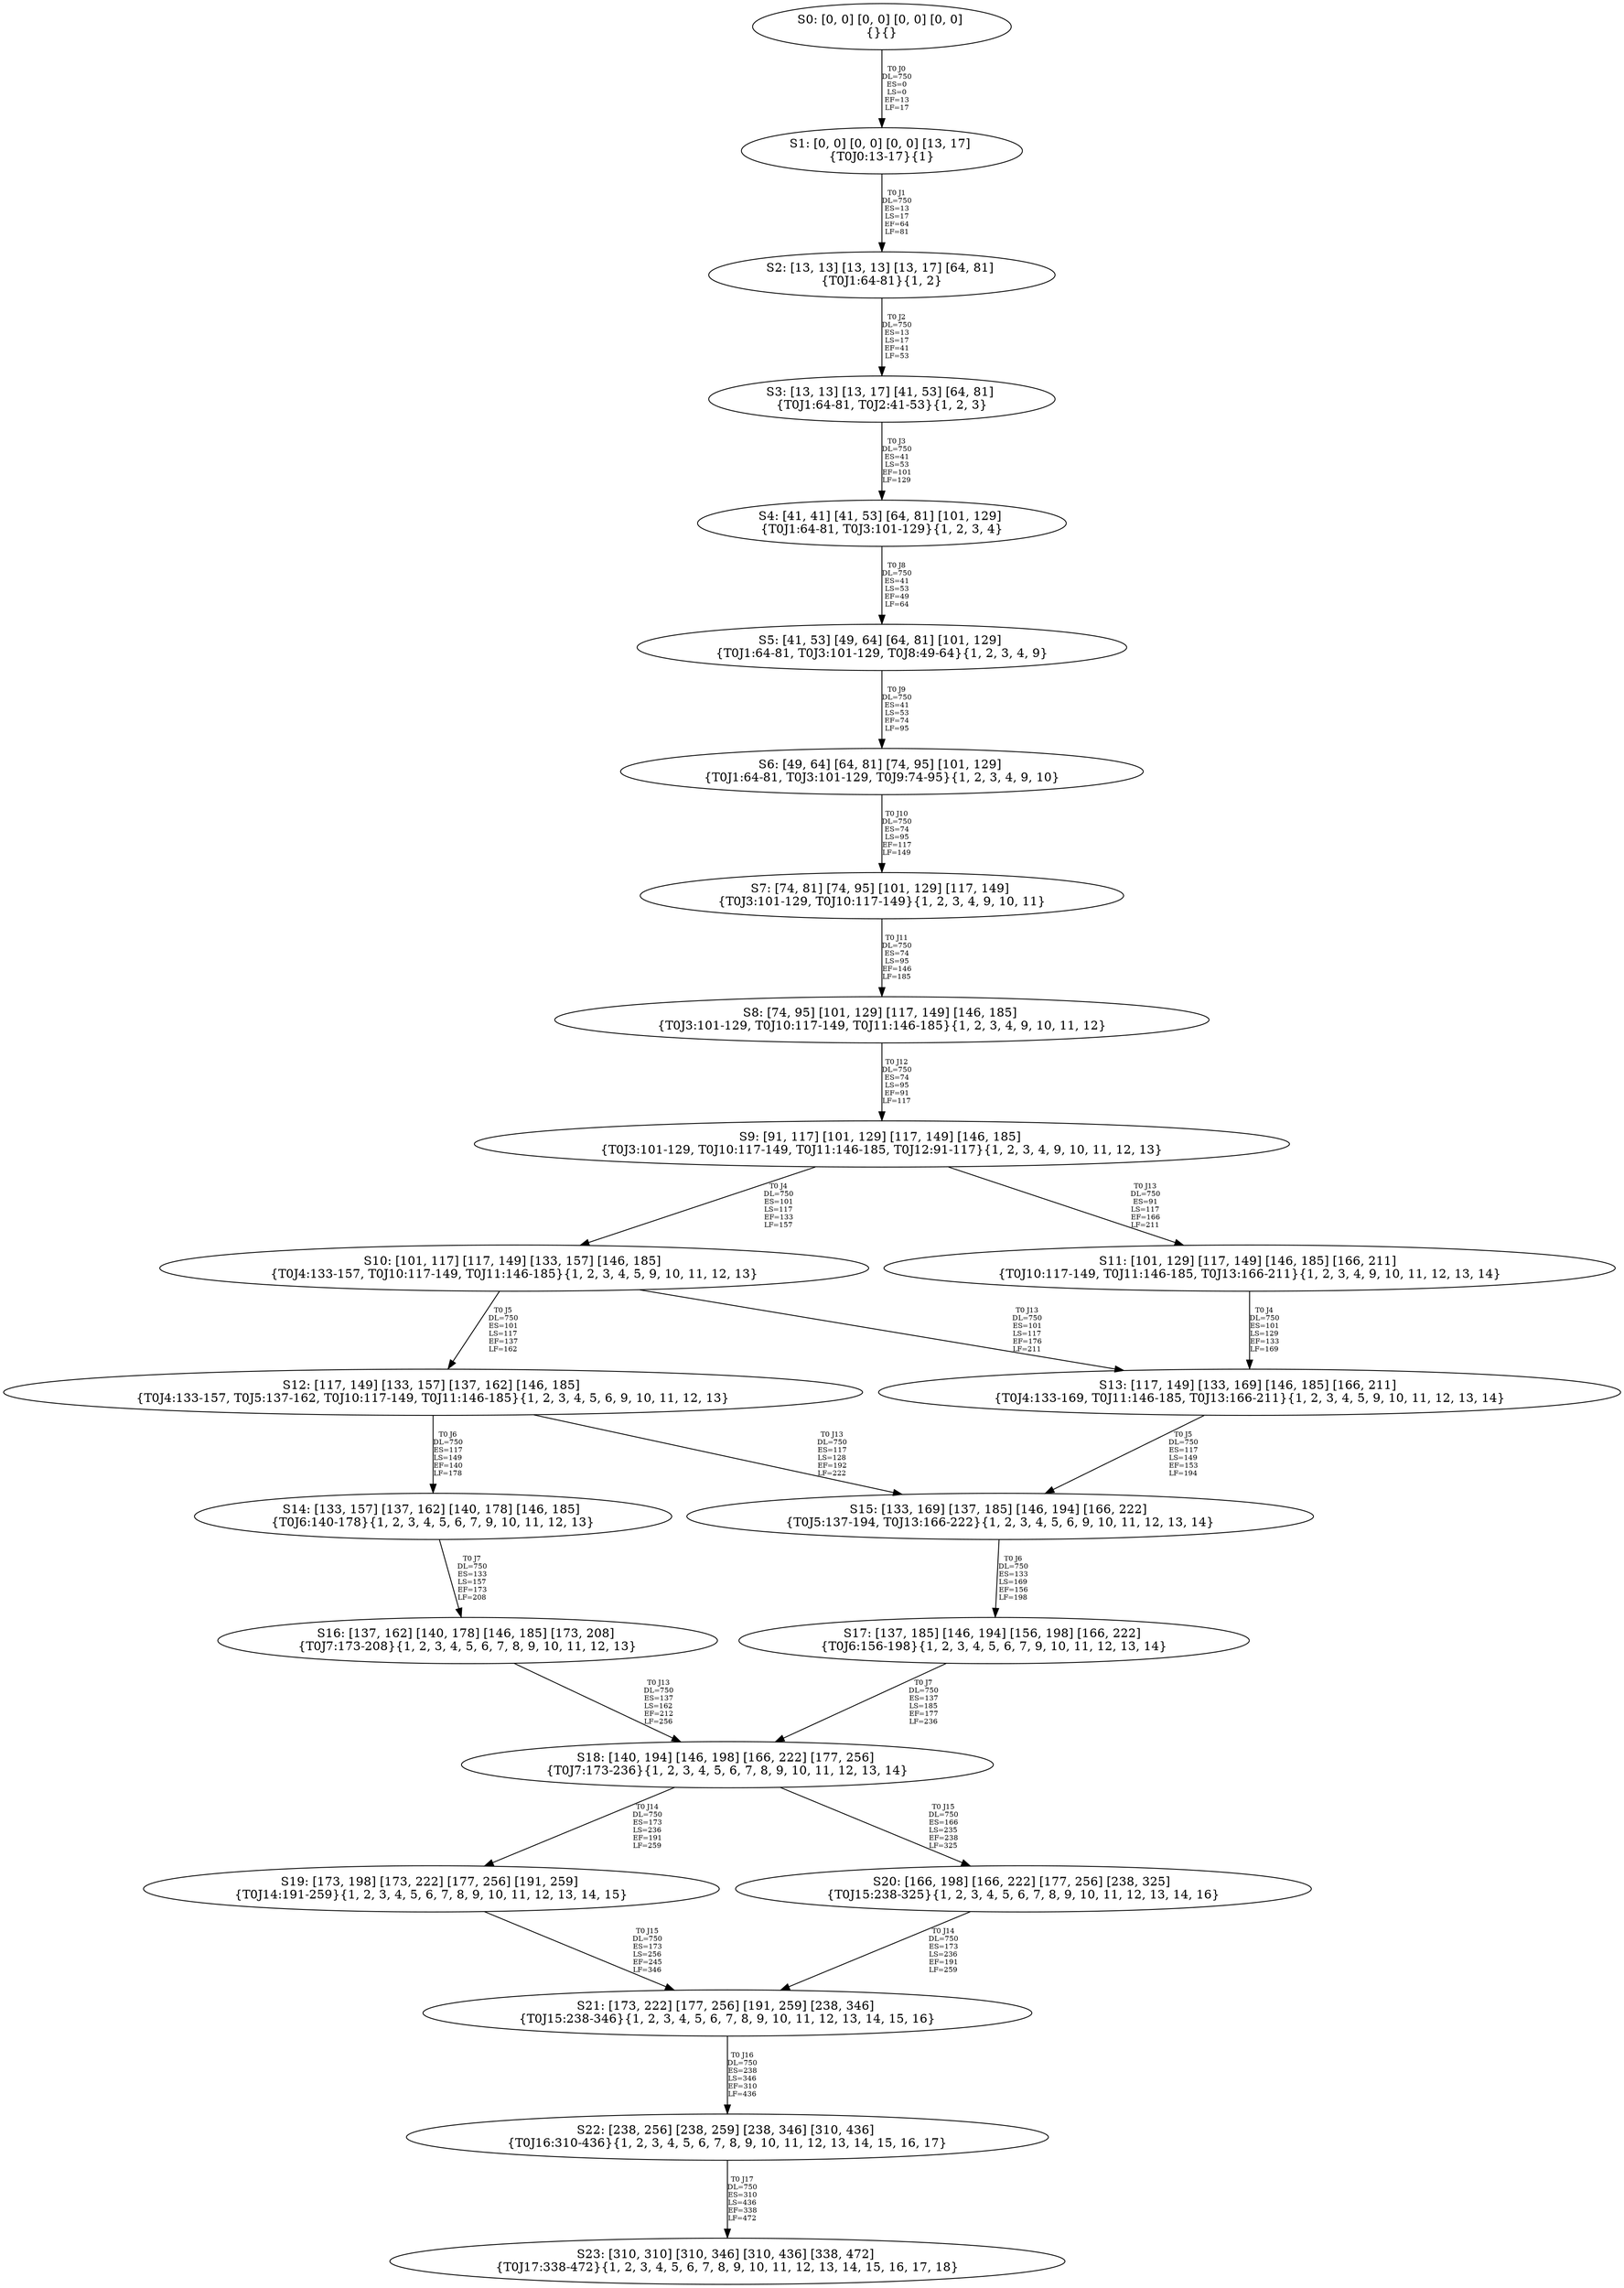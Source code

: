 digraph {
	S0[label="S0: [0, 0] [0, 0] [0, 0] [0, 0] \n{}{}"];
	S1[label="S1: [0, 0] [0, 0] [0, 0] [13, 17] \n{T0J0:13-17}{1}"];
	S2[label="S2: [13, 13] [13, 13] [13, 17] [64, 81] \n{T0J1:64-81}{1, 2}"];
	S3[label="S3: [13, 13] [13, 17] [41, 53] [64, 81] \n{T0J1:64-81, T0J2:41-53}{1, 2, 3}"];
	S4[label="S4: [41, 41] [41, 53] [64, 81] [101, 129] \n{T0J1:64-81, T0J3:101-129}{1, 2, 3, 4}"];
	S5[label="S5: [41, 53] [49, 64] [64, 81] [101, 129] \n{T0J1:64-81, T0J3:101-129, T0J8:49-64}{1, 2, 3, 4, 9}"];
	S6[label="S6: [49, 64] [64, 81] [74, 95] [101, 129] \n{T0J1:64-81, T0J3:101-129, T0J9:74-95}{1, 2, 3, 4, 9, 10}"];
	S7[label="S7: [74, 81] [74, 95] [101, 129] [117, 149] \n{T0J3:101-129, T0J10:117-149}{1, 2, 3, 4, 9, 10, 11}"];
	S8[label="S8: [74, 95] [101, 129] [117, 149] [146, 185] \n{T0J3:101-129, T0J10:117-149, T0J11:146-185}{1, 2, 3, 4, 9, 10, 11, 12}"];
	S9[label="S9: [91, 117] [101, 129] [117, 149] [146, 185] \n{T0J3:101-129, T0J10:117-149, T0J11:146-185, T0J12:91-117}{1, 2, 3, 4, 9, 10, 11, 12, 13}"];
	S10[label="S10: [101, 117] [117, 149] [133, 157] [146, 185] \n{T0J4:133-157, T0J10:117-149, T0J11:146-185}{1, 2, 3, 4, 5, 9, 10, 11, 12, 13}"];
	S11[label="S11: [101, 129] [117, 149] [146, 185] [166, 211] \n{T0J10:117-149, T0J11:146-185, T0J13:166-211}{1, 2, 3, 4, 9, 10, 11, 12, 13, 14}"];
	S12[label="S12: [117, 149] [133, 157] [137, 162] [146, 185] \n{T0J4:133-157, T0J5:137-162, T0J10:117-149, T0J11:146-185}{1, 2, 3, 4, 5, 6, 9, 10, 11, 12, 13}"];
	S13[label="S13: [117, 149] [133, 169] [146, 185] [166, 211] \n{T0J4:133-169, T0J11:146-185, T0J13:166-211}{1, 2, 3, 4, 5, 9, 10, 11, 12, 13, 14}"];
	S14[label="S14: [133, 157] [137, 162] [140, 178] [146, 185] \n{T0J6:140-178}{1, 2, 3, 4, 5, 6, 7, 9, 10, 11, 12, 13}"];
	S15[label="S15: [133, 169] [137, 185] [146, 194] [166, 222] \n{T0J5:137-194, T0J13:166-222}{1, 2, 3, 4, 5, 6, 9, 10, 11, 12, 13, 14}"];
	S16[label="S16: [137, 162] [140, 178] [146, 185] [173, 208] \n{T0J7:173-208}{1, 2, 3, 4, 5, 6, 7, 8, 9, 10, 11, 12, 13}"];
	S17[label="S17: [137, 185] [146, 194] [156, 198] [166, 222] \n{T0J6:156-198}{1, 2, 3, 4, 5, 6, 7, 9, 10, 11, 12, 13, 14}"];
	S18[label="S18: [140, 194] [146, 198] [166, 222] [177, 256] \n{T0J7:173-236}{1, 2, 3, 4, 5, 6, 7, 8, 9, 10, 11, 12, 13, 14}"];
	S19[label="S19: [173, 198] [173, 222] [177, 256] [191, 259] \n{T0J14:191-259}{1, 2, 3, 4, 5, 6, 7, 8, 9, 10, 11, 12, 13, 14, 15}"];
	S20[label="S20: [166, 198] [166, 222] [177, 256] [238, 325] \n{T0J15:238-325}{1, 2, 3, 4, 5, 6, 7, 8, 9, 10, 11, 12, 13, 14, 16}"];
	S21[label="S21: [173, 222] [177, 256] [191, 259] [238, 346] \n{T0J15:238-346}{1, 2, 3, 4, 5, 6, 7, 8, 9, 10, 11, 12, 13, 14, 15, 16}"];
	S22[label="S22: [238, 256] [238, 259] [238, 346] [310, 436] \n{T0J16:310-436}{1, 2, 3, 4, 5, 6, 7, 8, 9, 10, 11, 12, 13, 14, 15, 16, 17}"];
	S23[label="S23: [310, 310] [310, 346] [310, 436] [338, 472] \n{T0J17:338-472}{1, 2, 3, 4, 5, 6, 7, 8, 9, 10, 11, 12, 13, 14, 15, 16, 17, 18}"];
	S0 -> S1[label="T0 J0\nDL=750\nES=0\nLS=0\nEF=13\nLF=17",fontsize=8];
	S1 -> S2[label="T0 J1\nDL=750\nES=13\nLS=17\nEF=64\nLF=81",fontsize=8];
	S2 -> S3[label="T0 J2\nDL=750\nES=13\nLS=17\nEF=41\nLF=53",fontsize=8];
	S3 -> S4[label="T0 J3\nDL=750\nES=41\nLS=53\nEF=101\nLF=129",fontsize=8];
	S4 -> S5[label="T0 J8\nDL=750\nES=41\nLS=53\nEF=49\nLF=64",fontsize=8];
	S5 -> S6[label="T0 J9\nDL=750\nES=41\nLS=53\nEF=74\nLF=95",fontsize=8];
	S6 -> S7[label="T0 J10\nDL=750\nES=74\nLS=95\nEF=117\nLF=149",fontsize=8];
	S7 -> S8[label="T0 J11\nDL=750\nES=74\nLS=95\nEF=146\nLF=185",fontsize=8];
	S8 -> S9[label="T0 J12\nDL=750\nES=74\nLS=95\nEF=91\nLF=117",fontsize=8];
	S9 -> S10[label="T0 J4\nDL=750\nES=101\nLS=117\nEF=133\nLF=157",fontsize=8];
	S9 -> S11[label="T0 J13\nDL=750\nES=91\nLS=117\nEF=166\nLF=211",fontsize=8];
	S10 -> S12[label="T0 J5\nDL=750\nES=101\nLS=117\nEF=137\nLF=162",fontsize=8];
	S10 -> S13[label="T0 J13\nDL=750\nES=101\nLS=117\nEF=176\nLF=211",fontsize=8];
	S11 -> S13[label="T0 J4\nDL=750\nES=101\nLS=129\nEF=133\nLF=169",fontsize=8];
	S12 -> S14[label="T0 J6\nDL=750\nES=117\nLS=149\nEF=140\nLF=178",fontsize=8];
	S12 -> S15[label="T0 J13\nDL=750\nES=117\nLS=128\nEF=192\nLF=222",fontsize=8];
	S13 -> S15[label="T0 J5\nDL=750\nES=117\nLS=149\nEF=153\nLF=194",fontsize=8];
	S14 -> S16[label="T0 J7\nDL=750\nES=133\nLS=157\nEF=173\nLF=208",fontsize=8];
	S15 -> S17[label="T0 J6\nDL=750\nES=133\nLS=169\nEF=156\nLF=198",fontsize=8];
	S16 -> S18[label="T0 J13\nDL=750\nES=137\nLS=162\nEF=212\nLF=256",fontsize=8];
	S17 -> S18[label="T0 J7\nDL=750\nES=137\nLS=185\nEF=177\nLF=236",fontsize=8];
	S18 -> S19[label="T0 J14\nDL=750\nES=173\nLS=236\nEF=191\nLF=259",fontsize=8];
	S18 -> S20[label="T0 J15\nDL=750\nES=166\nLS=235\nEF=238\nLF=325",fontsize=8];
	S19 -> S21[label="T0 J15\nDL=750\nES=173\nLS=256\nEF=245\nLF=346",fontsize=8];
	S20 -> S21[label="T0 J14\nDL=750\nES=173\nLS=236\nEF=191\nLF=259",fontsize=8];
	S21 -> S22[label="T0 J16\nDL=750\nES=238\nLS=346\nEF=310\nLF=436",fontsize=8];
	S22 -> S23[label="T0 J17\nDL=750\nES=310\nLS=436\nEF=338\nLF=472",fontsize=8];
}
